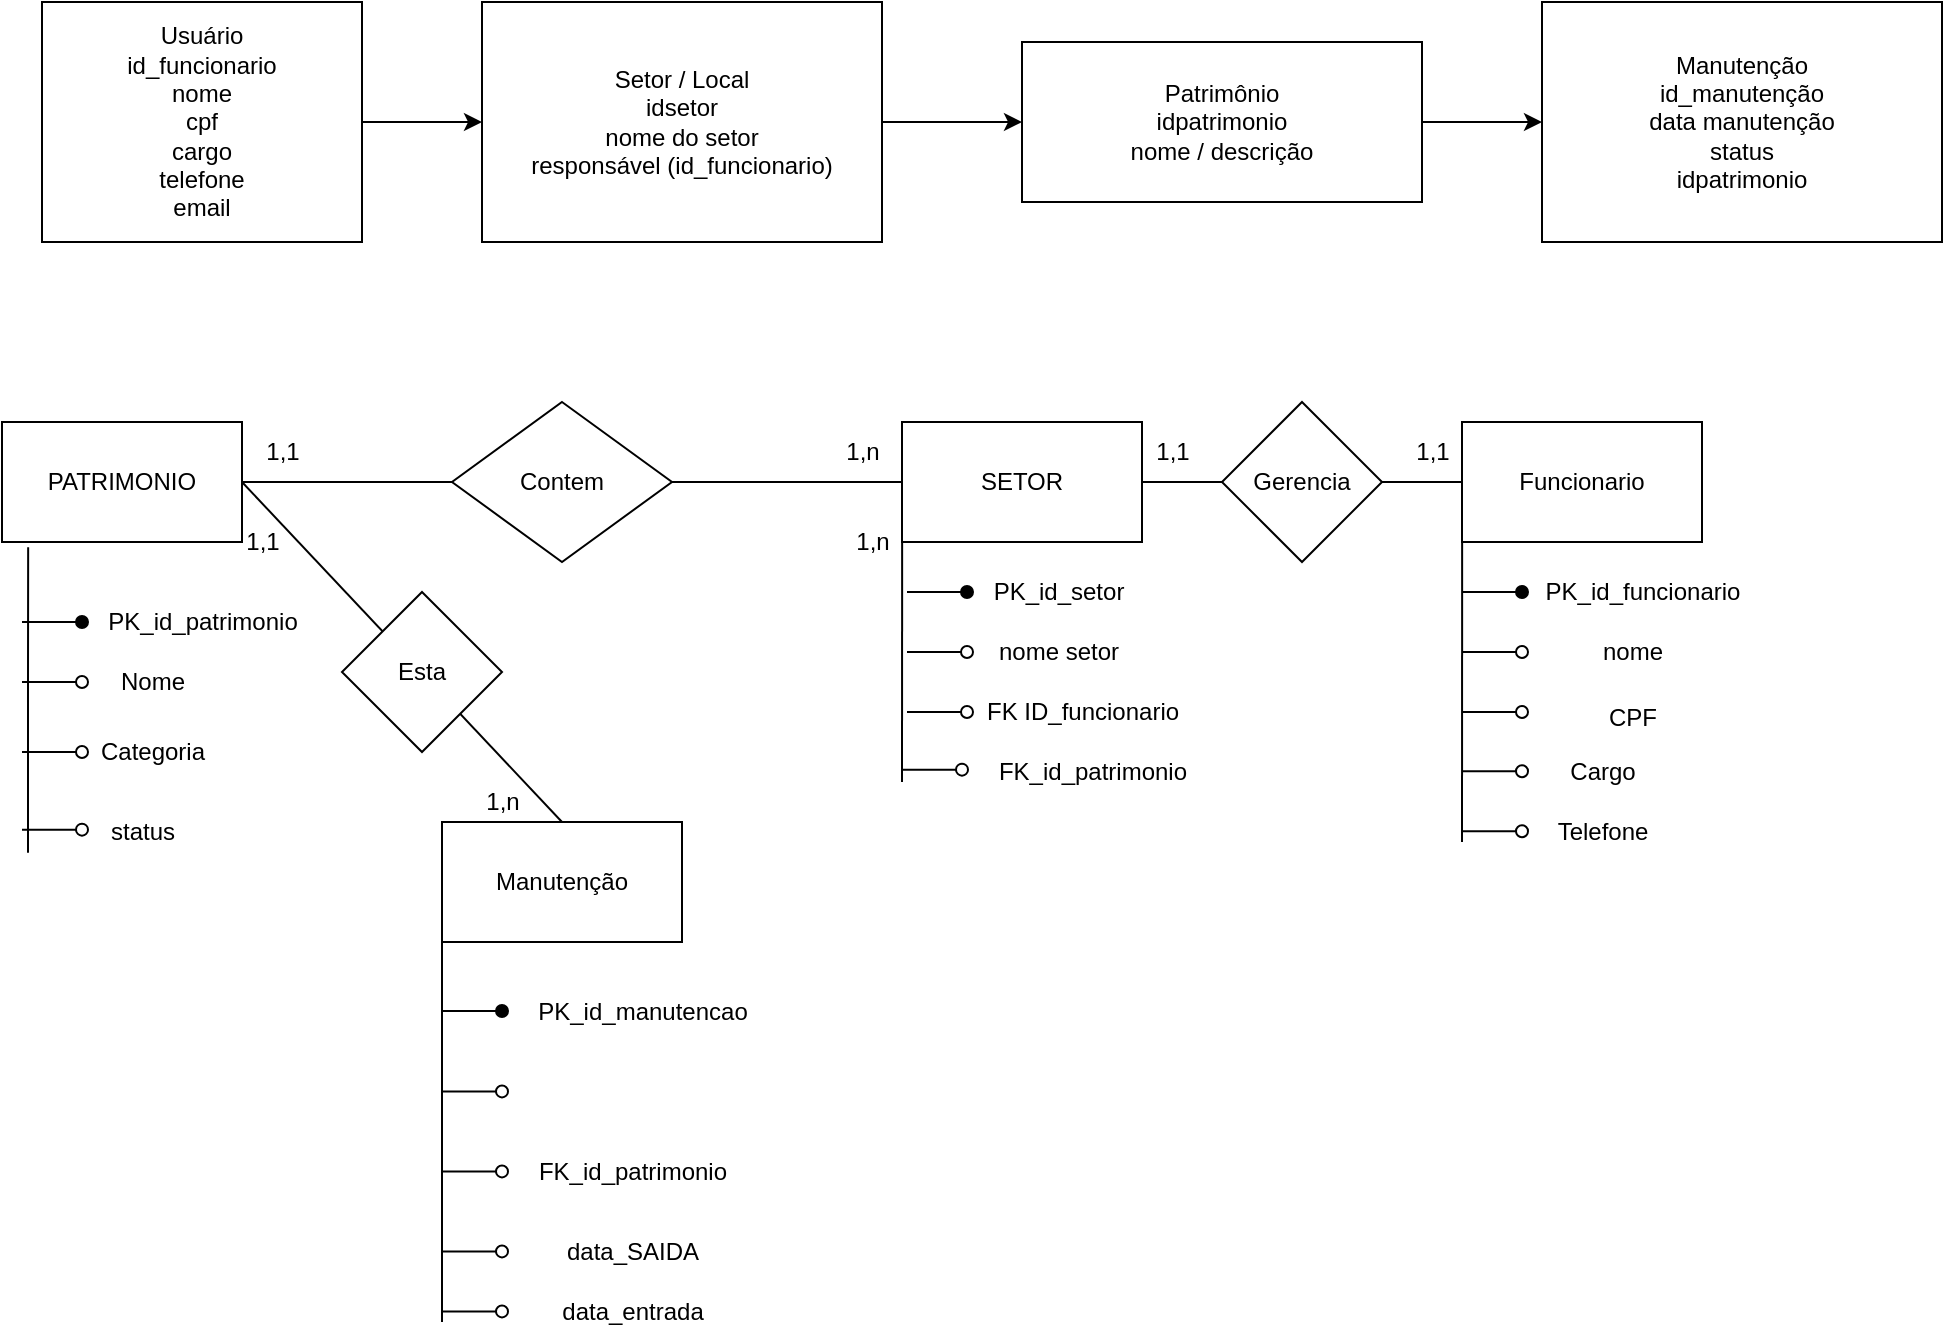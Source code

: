 <mxfile>
    <diagram id="lS9z6ADfy6HLij0DKCUR" name="Patrimonio">
        <mxGraphModel dx="673" dy="549" grid="1" gridSize="10" guides="1" tooltips="1" connect="1" arrows="1" fold="1" page="1" pageScale="1" pageWidth="850" pageHeight="1100" math="0" shadow="0">
            <root>
                <mxCell id="0"/>
                <mxCell id="1" parent="0"/>
                <mxCell id="2" value="Usuário&#10;id_funcionario&#10;nome&#10;cpf&#10;cargo&#10;telefone&#10;email" style="shape=rectangle;whiteSpace=wrap;html=1;" parent="1" vertex="1">
                    <mxGeometry x="20" y="40" width="160" height="120" as="geometry"/>
                </mxCell>
                <mxCell id="3" value="Setor / Local&#10;idsetor&#10;nome do setor&#10;responsável (id_funcionario)" style="shape=rectangle;whiteSpace=wrap;html=1;" parent="1" vertex="1">
                    <mxGeometry x="240" y="40" width="200" height="120" as="geometry"/>
                </mxCell>
                <mxCell id="4" value="Patrimônio&#10;idpatrimonio&#10;nome / descrição" style="shape=rectangle;whiteSpace=wrap;html=1;" parent="1" vertex="1">
                    <mxGeometry x="510" y="60" width="200" height="80" as="geometry"/>
                </mxCell>
                <mxCell id="5" value="Manutenção&#10;id_manutenção&#10;data manutenção&#10;status&#10;idpatrimonio" style="shape=rectangle;whiteSpace=wrap;html=1;" parent="1" vertex="1">
                    <mxGeometry x="770" y="40" width="200" height="120" as="geometry"/>
                </mxCell>
                <mxCell id="6" style="edgeStyle=orthogonalEdgeStyle;rounded=0;orthogonalLoop=1;jettySize=auto;html=1;" parent="1" source="2" target="3" edge="1">
                    <mxGeometry relative="1" as="geometry"/>
                </mxCell>
                <mxCell id="7" style="edgeStyle=orthogonalEdgeStyle;rounded=0;orthogonalLoop=1;jettySize=auto;html=1;" parent="1" source="3" target="4" edge="1">
                    <mxGeometry relative="1" as="geometry"/>
                </mxCell>
                <mxCell id="8" style="edgeStyle=orthogonalEdgeStyle;rounded=0;orthogonalLoop=1;jettySize=auto;html=1;" parent="1" source="4" target="5" edge="1">
                    <mxGeometry relative="1" as="geometry"/>
                </mxCell>
                <mxCell id="16" value="SETOR" style="rounded=0;whiteSpace=wrap;html=1;" parent="1" vertex="1">
                    <mxGeometry x="450" y="250" width="120" height="60" as="geometry"/>
                </mxCell>
                <mxCell id="30" value="" style="endArrow=none;html=1;exitX=1;exitY=0.5;exitDx=0;exitDy=0;entryX=0;entryY=0.5;entryDx=0;entryDy=0;startArrow=none;" parent="1" source="31" target="16" edge="1">
                    <mxGeometry width="50" height="50" relative="1" as="geometry">
                        <mxPoint x="270" y="380" as="sourcePoint"/>
                        <mxPoint x="320" y="330" as="targetPoint"/>
                        <Array as="points"/>
                    </mxGeometry>
                </mxCell>
                <mxCell id="32" value="" style="endArrow=none;html=1;exitX=1;exitY=0.5;exitDx=0;exitDy=0;entryX=0;entryY=0.5;entryDx=0;entryDy=0;" parent="1" source="9" target="31" edge="1">
                    <mxGeometry width="50" height="50" relative="1" as="geometry">
                        <mxPoint x="160" y="280" as="sourcePoint"/>
                        <mxPoint x="390" y="280" as="targetPoint"/>
                    </mxGeometry>
                </mxCell>
                <mxCell id="31" value="Contem" style="rhombus;whiteSpace=wrap;html=1;" parent="1" vertex="1">
                    <mxGeometry x="225" y="240" width="110" height="80" as="geometry"/>
                </mxCell>
                <mxCell id="35" value="Funcionario" style="rounded=0;whiteSpace=wrap;html=1;" parent="1" vertex="1">
                    <mxGeometry x="730" y="250" width="120" height="60" as="geometry"/>
                </mxCell>
                <mxCell id="36" value="" style="endArrow=none;html=1;entryX=0;entryY=0.5;entryDx=0;entryDy=0;exitX=1;exitY=0.5;exitDx=0;exitDy=0;" parent="1" source="16" target="35" edge="1">
                    <mxGeometry width="50" height="50" relative="1" as="geometry">
                        <mxPoint x="530" y="380" as="sourcePoint"/>
                        <mxPoint x="580" y="330" as="targetPoint"/>
                    </mxGeometry>
                </mxCell>
                <mxCell id="37" value="Gerencia" style="rhombus;whiteSpace=wrap;html=1;" parent="1" vertex="1">
                    <mxGeometry x="610" y="240" width="80" height="80" as="geometry"/>
                </mxCell>
                <mxCell id="40" value="" style="endArrow=none;html=1;entryX=0.109;entryY=1.044;entryDx=0;entryDy=0;entryPerimeter=0;" parent="1" edge="1">
                    <mxGeometry width="50" height="50" relative="1" as="geometry">
                        <mxPoint x="730" y="460" as="sourcePoint"/>
                        <mxPoint x="730.08" y="310.0" as="targetPoint"/>
                    </mxGeometry>
                </mxCell>
                <mxCell id="41" value="&lt;br&gt;CPF" style="text;html=1;align=center;verticalAlign=middle;resizable=0;points=[];autosize=1;strokeColor=none;fillColor=none;container=0;" parent="1" vertex="1">
                    <mxGeometry x="790" y="370" width="50" height="40" as="geometry"/>
                </mxCell>
                <mxCell id="43" value="" style="endArrow=none;html=1;startArrow=oval;startFill=1;" parent="1" edge="1">
                    <mxGeometry width="50" height="50" relative="1" as="geometry">
                        <mxPoint x="760" y="335" as="sourcePoint"/>
                        <mxPoint x="730" y="335" as="targetPoint"/>
                    </mxGeometry>
                </mxCell>
                <mxCell id="44" value="PK_id_funcionario" style="text;html=1;align=center;verticalAlign=middle;resizable=0;points=[];autosize=1;strokeColor=none;fillColor=none;container=0;" parent="1" vertex="1">
                    <mxGeometry x="760" y="320" width="120" height="30" as="geometry"/>
                </mxCell>
                <mxCell id="45" value="" style="endArrow=none;html=1;startArrow=oval;startFill=0;" parent="1" edge="1">
                    <mxGeometry width="50" height="50" relative="1" as="geometry">
                        <mxPoint x="760" y="395" as="sourcePoint"/>
                        <mxPoint x="730" y="395" as="targetPoint"/>
                    </mxGeometry>
                </mxCell>
                <mxCell id="46" value="" style="endArrow=none;html=1;startArrow=oval;startFill=0;" parent="1" edge="1">
                    <mxGeometry width="50" height="50" relative="1" as="geometry">
                        <mxPoint x="760" y="365" as="sourcePoint"/>
                        <mxPoint x="730" y="365" as="targetPoint"/>
                    </mxGeometry>
                </mxCell>
                <mxCell id="47" value="nome" style="text;html=1;align=center;verticalAlign=middle;resizable=0;points=[];autosize=1;strokeColor=none;fillColor=none;container=0;" parent="1" vertex="1">
                    <mxGeometry x="790" y="350" width="50" height="30" as="geometry"/>
                </mxCell>
                <mxCell id="9" value="PATRIMONIO" style="rounded=0;whiteSpace=wrap;html=1;container=0;" parent="1" vertex="1">
                    <mxGeometry y="250" width="120" height="60" as="geometry"/>
                </mxCell>
                <mxCell id="10" value="" style="endArrow=none;html=1;entryX=0.109;entryY=1.044;entryDx=0;entryDy=0;entryPerimeter=0;" parent="1" target="9" edge="1">
                    <mxGeometry width="50" height="50" relative="1" as="geometry">
                        <mxPoint x="13" y="380" as="sourcePoint"/>
                        <mxPoint x="360" y="300" as="targetPoint"/>
                        <Array as="points">
                            <mxPoint x="13" y="470"/>
                            <mxPoint x="13" y="380"/>
                        </Array>
                    </mxGeometry>
                </mxCell>
                <mxCell id="11" value="" style="endArrow=none;html=1;startArrow=oval;startFill=1;" parent="1" edge="1">
                    <mxGeometry width="50" height="50" relative="1" as="geometry">
                        <mxPoint x="40" y="350" as="sourcePoint"/>
                        <mxPoint x="10" y="350" as="targetPoint"/>
                    </mxGeometry>
                </mxCell>
                <mxCell id="12" value="PK_id_patrimonio" style="text;html=1;align=center;verticalAlign=middle;resizable=0;points=[];autosize=1;strokeColor=none;fillColor=none;container=0;" parent="1" vertex="1">
                    <mxGeometry x="40" y="335" width="120" height="30" as="geometry"/>
                </mxCell>
                <mxCell id="13" value="Nome" style="text;html=1;align=center;verticalAlign=middle;resizable=0;points=[];autosize=1;strokeColor=none;fillColor=none;container=0;" parent="1" vertex="1">
                    <mxGeometry x="45" y="365" width="60" height="30" as="geometry"/>
                </mxCell>
                <mxCell id="14" value="" style="endArrow=none;html=1;startArrow=oval;startFill=0;" parent="1" edge="1">
                    <mxGeometry width="50" height="50" relative="1" as="geometry">
                        <mxPoint x="40" y="380" as="sourcePoint"/>
                        <mxPoint x="10" y="380" as="targetPoint"/>
                    </mxGeometry>
                </mxCell>
                <mxCell id="20" value="" style="endArrow=none;html=1;startArrow=oval;startFill=0;" parent="1" edge="1">
                    <mxGeometry width="50" height="50" relative="1" as="geometry">
                        <mxPoint x="250" y="664.71" as="sourcePoint"/>
                        <mxPoint x="220" y="664.71" as="targetPoint"/>
                    </mxGeometry>
                </mxCell>
                <mxCell id="21" value="" style="endArrow=none;html=1;startArrow=oval;startFill=0;" parent="1" edge="1">
                    <mxGeometry width="50" height="50" relative="1" as="geometry">
                        <mxPoint x="250" y="624.71" as="sourcePoint"/>
                        <mxPoint x="220" y="624.71" as="targetPoint"/>
                    </mxGeometry>
                </mxCell>
                <mxCell id="22" value="" style="endArrow=none;html=1;startArrow=oval;startFill=0;" parent="1" edge="1">
                    <mxGeometry width="50" height="50" relative="1" as="geometry">
                        <mxPoint x="250" y="584.71" as="sourcePoint"/>
                        <mxPoint x="220" y="584.71" as="targetPoint"/>
                    </mxGeometry>
                </mxCell>
                <mxCell id="23" value="" style="endArrow=none;html=1;startArrow=oval;startFill=1;" parent="1" edge="1">
                    <mxGeometry width="50" height="50" relative="1" as="geometry">
                        <mxPoint x="250" y="544.5" as="sourcePoint"/>
                        <mxPoint x="220" y="544.5" as="targetPoint"/>
                    </mxGeometry>
                </mxCell>
                <mxCell id="25" value="" style="endArrow=none;html=1;startArrow=oval;startFill=0;" parent="1" edge="1">
                    <mxGeometry width="50" height="50" relative="1" as="geometry">
                        <mxPoint x="760" y="424.66" as="sourcePoint"/>
                        <mxPoint x="730" y="424.66" as="targetPoint"/>
                    </mxGeometry>
                </mxCell>
                <mxCell id="48" value="Cargo" style="text;html=1;align=center;verticalAlign=middle;resizable=0;points=[];autosize=1;strokeColor=none;fillColor=none;" parent="1" vertex="1">
                    <mxGeometry x="770" y="410" width="60" height="30" as="geometry"/>
                </mxCell>
                <mxCell id="49" value="" style="endArrow=none;html=1;startArrow=oval;startFill=0;" parent="1" edge="1">
                    <mxGeometry width="50" height="50" relative="1" as="geometry">
                        <mxPoint x="760" y="454.66" as="sourcePoint"/>
                        <mxPoint x="730" y="454.66" as="targetPoint"/>
                    </mxGeometry>
                </mxCell>
                <mxCell id="50" value="Telefone" style="text;html=1;align=center;verticalAlign=middle;resizable=0;points=[];autosize=1;strokeColor=none;fillColor=none;" parent="1" vertex="1">
                    <mxGeometry x="765" y="440" width="70" height="30" as="geometry"/>
                </mxCell>
                <mxCell id="51" value="Manutenção" style="rounded=0;whiteSpace=wrap;html=1;" parent="1" vertex="1">
                    <mxGeometry x="220" y="450" width="120" height="60" as="geometry"/>
                </mxCell>
                <mxCell id="53" value="" style="endArrow=none;html=1;entryX=1;entryY=0.5;entryDx=0;entryDy=0;exitX=0.5;exitY=0;exitDx=0;exitDy=0;" parent="1" source="51" target="9" edge="1">
                    <mxGeometry width="50" height="50" relative="1" as="geometry">
                        <mxPoint x="180" y="420" as="sourcePoint"/>
                        <mxPoint x="230" y="370" as="targetPoint"/>
                    </mxGeometry>
                </mxCell>
                <mxCell id="55" value="Esta" style="rhombus;whiteSpace=wrap;html=1;" parent="1" vertex="1">
                    <mxGeometry x="170" y="335" width="80" height="80" as="geometry"/>
                </mxCell>
                <mxCell id="58" value="" style="endArrow=none;html=1;exitX=0;exitY=1;exitDx=0;exitDy=0;" parent="1" source="51" edge="1">
                    <mxGeometry width="50" height="50" relative="1" as="geometry">
                        <mxPoint x="320" y="420" as="sourcePoint"/>
                        <mxPoint x="220" y="700" as="targetPoint"/>
                    </mxGeometry>
                </mxCell>
                <mxCell id="59" value="PK_id_manutencao" style="text;html=1;align=center;verticalAlign=middle;resizable=0;points=[];autosize=1;strokeColor=none;fillColor=none;" parent="1" vertex="1">
                    <mxGeometry x="255" y="530" width="130" height="30" as="geometry"/>
                </mxCell>
                <mxCell id="60" value="data_SAIDA" style="text;html=1;align=center;verticalAlign=middle;resizable=0;points=[];autosize=1;strokeColor=none;fillColor=none;" parent="1" vertex="1">
                    <mxGeometry x="270" y="650" width="90" height="30" as="geometry"/>
                </mxCell>
                <mxCell id="17" value="" style="endArrow=none;html=1;entryX=0.109;entryY=1.044;entryDx=0;entryDy=0;entryPerimeter=0;" parent="1" edge="1">
                    <mxGeometry width="50" height="50" relative="1" as="geometry">
                        <mxPoint x="450" y="430" as="sourcePoint"/>
                        <mxPoint x="450.08" y="310.0" as="targetPoint"/>
                    </mxGeometry>
                </mxCell>
                <mxCell id="29" value="FK ID_funcionario" style="text;html=1;align=center;verticalAlign=middle;resizable=0;points=[];autosize=1;strokeColor=none;fillColor=none;" parent="1" vertex="1">
                    <mxGeometry x="480" y="380" width="120" height="30" as="geometry"/>
                </mxCell>
                <mxCell id="18" value="" style="endArrow=none;html=1;startArrow=oval;startFill=1;" parent="1" edge="1">
                    <mxGeometry width="50" height="50" relative="1" as="geometry">
                        <mxPoint x="482.5" y="335" as="sourcePoint"/>
                        <mxPoint x="452.5" y="335" as="targetPoint"/>
                    </mxGeometry>
                </mxCell>
                <mxCell id="19" value="PK_id_setor" style="text;html=1;align=center;verticalAlign=middle;resizable=0;points=[];autosize=1;strokeColor=none;fillColor=none;" parent="1" vertex="1">
                    <mxGeometry x="482.5" y="320" width="90" height="30" as="geometry"/>
                </mxCell>
                <mxCell id="26" value="" style="endArrow=none;html=1;startArrow=oval;startFill=0;" parent="1" edge="1">
                    <mxGeometry width="50" height="50" relative="1" as="geometry">
                        <mxPoint x="482.5" y="395" as="sourcePoint"/>
                        <mxPoint x="452.5" y="395" as="targetPoint"/>
                    </mxGeometry>
                </mxCell>
                <mxCell id="27" value="" style="endArrow=none;html=1;startArrow=oval;startFill=0;" parent="1" edge="1">
                    <mxGeometry width="50" height="50" relative="1" as="geometry">
                        <mxPoint x="482.5" y="365" as="sourcePoint"/>
                        <mxPoint x="452.5" y="365" as="targetPoint"/>
                    </mxGeometry>
                </mxCell>
                <mxCell id="28" value="nome setor" style="text;html=1;align=center;verticalAlign=middle;resizable=0;points=[];autosize=1;strokeColor=none;fillColor=none;" parent="1" vertex="1">
                    <mxGeometry x="487.5" y="350" width="80" height="30" as="geometry"/>
                </mxCell>
                <mxCell id="63" value="FK_id_patrimonio" style="text;html=1;align=center;verticalAlign=middle;resizable=0;points=[];autosize=1;strokeColor=none;fillColor=none;" parent="1" vertex="1">
                    <mxGeometry x="255" y="610" width="120" height="30" as="geometry"/>
                </mxCell>
                <mxCell id="65" value="" style="endArrow=none;html=1;startArrow=oval;startFill=0;" parent="1" edge="1">
                    <mxGeometry width="50" height="50" relative="1" as="geometry">
                        <mxPoint x="250" y="694.71" as="sourcePoint"/>
                        <mxPoint x="220" y="694.71" as="targetPoint"/>
                    </mxGeometry>
                </mxCell>
                <mxCell id="66" value="Categoria" style="text;html=1;align=center;verticalAlign=middle;resizable=0;points=[];autosize=1;strokeColor=none;fillColor=none;container=0;" parent="1" vertex="1">
                    <mxGeometry x="35" y="400" width="80" height="30" as="geometry"/>
                </mxCell>
                <mxCell id="67" value="" style="endArrow=none;html=1;startArrow=oval;startFill=0;" parent="1" edge="1">
                    <mxGeometry width="50" height="50" relative="1" as="geometry">
                        <mxPoint x="40" y="415" as="sourcePoint"/>
                        <mxPoint x="10" y="415" as="targetPoint"/>
                    </mxGeometry>
                </mxCell>
                <mxCell id="68" value="1,1" style="text;html=1;align=center;verticalAlign=middle;resizable=0;points=[];autosize=1;strokeColor=none;fillColor=none;" parent="1" vertex="1">
                    <mxGeometry x="120" y="250" width="40" height="30" as="geometry"/>
                </mxCell>
                <mxCell id="69" value="1,n" style="text;html=1;align=center;verticalAlign=middle;resizable=0;points=[];autosize=1;strokeColor=none;fillColor=none;" parent="1" vertex="1">
                    <mxGeometry x="410" y="250" width="40" height="30" as="geometry"/>
                </mxCell>
                <mxCell id="70" value="1,1&lt;br&gt;" style="text;html=1;align=center;verticalAlign=middle;resizable=0;points=[];autosize=1;strokeColor=none;fillColor=none;" parent="1" vertex="1">
                    <mxGeometry x="110" y="295" width="40" height="30" as="geometry"/>
                </mxCell>
                <mxCell id="71" value="1,n" style="text;html=1;align=center;verticalAlign=middle;resizable=0;points=[];autosize=1;strokeColor=none;fillColor=none;" parent="1" vertex="1">
                    <mxGeometry x="230" y="425" width="40" height="30" as="geometry"/>
                </mxCell>
                <mxCell id="72" value="1,n" style="text;html=1;align=center;verticalAlign=middle;resizable=0;points=[];autosize=1;strokeColor=none;fillColor=none;" parent="1" vertex="1">
                    <mxGeometry x="415" y="295" width="40" height="30" as="geometry"/>
                </mxCell>
                <mxCell id="74" value="1,1" style="text;html=1;align=center;verticalAlign=middle;resizable=0;points=[];autosize=1;strokeColor=none;fillColor=none;" parent="1" vertex="1">
                    <mxGeometry x="565" y="250" width="40" height="30" as="geometry"/>
                </mxCell>
                <mxCell id="75" value="1,1" style="text;html=1;align=center;verticalAlign=middle;resizable=0;points=[];autosize=1;strokeColor=none;fillColor=none;" parent="1" vertex="1">
                    <mxGeometry x="695" y="250" width="40" height="30" as="geometry"/>
                </mxCell>
                <mxCell id="76" value="" style="endArrow=none;html=1;startArrow=oval;startFill=0;" edge="1" parent="1">
                    <mxGeometry width="50" height="50" relative="1" as="geometry">
                        <mxPoint x="40" y="453.82" as="sourcePoint"/>
                        <mxPoint x="10" y="453.82" as="targetPoint"/>
                    </mxGeometry>
                </mxCell>
                <mxCell id="77" value="status" style="text;html=1;align=center;verticalAlign=middle;resizable=0;points=[];autosize=1;strokeColor=none;fillColor=none;" vertex="1" parent="1">
                    <mxGeometry x="40" y="440" width="60" height="30" as="geometry"/>
                </mxCell>
                <mxCell id="78" value="FK_id_patrimonio" style="text;html=1;align=center;verticalAlign=middle;resizable=0;points=[];autosize=1;strokeColor=none;fillColor=none;container=0;" vertex="1" parent="1">
                    <mxGeometry x="485" y="410" width="120" height="30" as="geometry"/>
                </mxCell>
                <mxCell id="79" value="" style="endArrow=none;html=1;startArrow=oval;startFill=0;" edge="1" parent="1">
                    <mxGeometry width="50" height="50" relative="1" as="geometry">
                        <mxPoint x="480.0" y="423.82" as="sourcePoint"/>
                        <mxPoint x="450.0" y="423.82" as="targetPoint"/>
                    </mxGeometry>
                </mxCell>
                <mxCell id="80" value="data_entrada" style="text;html=1;align=center;verticalAlign=middle;resizable=0;points=[];autosize=1;strokeColor=none;fillColor=none;" vertex="1" parent="1">
                    <mxGeometry x="270" y="680" width="90" height="30" as="geometry"/>
                </mxCell>
            </root>
        </mxGraphModel>
    </diagram>
</mxfile>